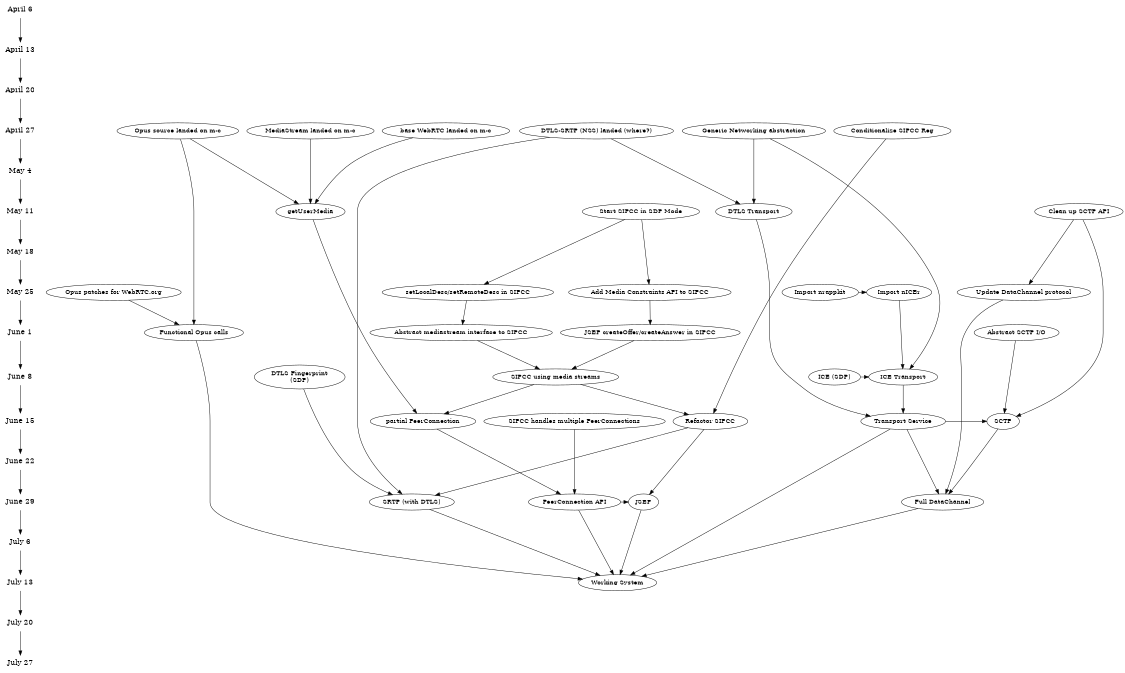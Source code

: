 digraph G {
ranksep=.75; size = "7.5,7.5";
{
node [shape=plaintext, fontsize=16]; /* the time-line graph */ 
     "April 6" -> "April 13"-> "April 20"-> "April 27"-> "May 4"-> "May 11"-> "May 18"-> "May 25"-> "June 1"-> "June 8"-> "June 15"-> "June 22"-> "June 29"-> "July 6"-> "July 13"-> "July 20"-> "July 27"
}

	{rank = same; "April 27";
	   webrtc [label = "base WebRTC landed on m-c"];
	   mediastream [label = "MediaStream landed on m-c"];
	   genericio [label = "Generic Networking abstraction"]
	   dtlssrtp [label = "DTLS-SRTP (NSS) landed (where?)"]
	   sipccnoreg [ label = "Conditionalize SIPCC Reg"]
	   opussrc [label = "Opus source landed on m-c"]
        }

	{rank = same; "May 11";
	   getusermedia [label = "getUserMedia"]
	   dtlstransport [label = "DTLS Transport" ];
	   sctpupdate [label = "Clean up SCTP API"];
	   sipccsdp [ label = "Start SIPCC in SDP Mode"];
	}
	dtlssrtp -> dtlstransport
	genericio -> dtlstransport
	opussrc -> getusermedia
	
	{rank = same; "May 25";
	   nicer [label = "Import nICEr"];
	   nrappkit [label = "Import nrappkit"];
	   sipccsetdesc [ label = "setLocalDesc/setRemoteDesc in SIPCC"];
	   datachannelupdate [label = "Update DataChannel protocol"];
	   opuswebrtc [label = "Opus patches for WebRTC.org"];
           sipccmediaconstraints [ label = "Add Media Constraints API to SIPCC"];
        }	   	   
	nrappkit -> nicer
        sipccsdp -> sipccmediaconstraints
        sipccsdp -> sipccsetdesc

	{rank = same; "June 1";
	   sctpio [ label = "Abstract SCTP I/O"]
	   opus [ label = "Functional Opus calls"];
           sipccsetmediainterface [label ="Abstract mediastream interface to SIPCC"];
           sipccjsep [ label = "JSEP createOffer/createAnswer in SIPCC"];
        }
	getusermedia -> peerconnection_first
	opussrc -> opus
	opuswebrtc -> opus
        sipccmediaconstraints -> sipccjsep
        sipccsetdesc -> sipccsetmediainterface

	{rank = same; "June 8";
	   icetransport [ label = "ICE Transport"];
	   dtlsfingerprint [ label = "DTLS Fingerprint\n(SDP)"];
	   iceparams [label = "ICE (SDP)"];
           sipccusemediastreams [label = "SIPCC using media streams"];
	}

	nicer -> icetransport
        sipccjsep -> sipccusemediastreams
        sipccsetmediainterface -> sipccusemediastreams
	genericio -> icetransport
	iceparams -> icetransport

	{rank = same; "June 15";
	   transport [label = "Transport Service"];
	   sctp [label = "SCTP"];
	   sipccrefactor [label = "Refactor SIPCC"];
           sipccmultipeerconn [label = "SIPCC handles multiple PeerConnections"]
	   peerconnection_first [label = "partial PeerConnection"];
	 } 
	 sipccnoreg -> sipccrefactor
	 sipccusemediastreams -> sipccrefactor
	 sipccrefactor -> "JSEP"
	 dtlstransport -> transport
	 icetransport -> transport
	 sipccusemediastreams -> peerconnection_first

        {rank = same; "June 29"; 
	   peerconnection [label = "PeerConnection API"]; JSEP;
	   datachannel [label = "Full DataChannel"];
	   srtp [label = "SRTP (with DTLS)"] }
        dtlsfingerprint -> srtp
	dtlssrtp -> srtp
	sipccrefactor -> srtp
        sipccmultipeerconn -> peerconnection

        {rank = same; "July 13"; 
	   working [ label = "Working System" ] }
	
        mediastream->getusermedia
	webrtc->getusermedia
	
	transport -> working
	transport -> datachannel
	peerconnection_first -> peerconnection
	peerconnection -> working
	peerconnection -> "JSEP"
	"JSEP" -> working
	sctpio-> sctp
	sctpupdate -> sctp
	sctpupdate -> datachannelupdate
	datachannelupdate -> datachannel
	sctp -> datachannel
	transport ->sctp
	datachannel -> working
	srtp -> working

	opus -> working
}
